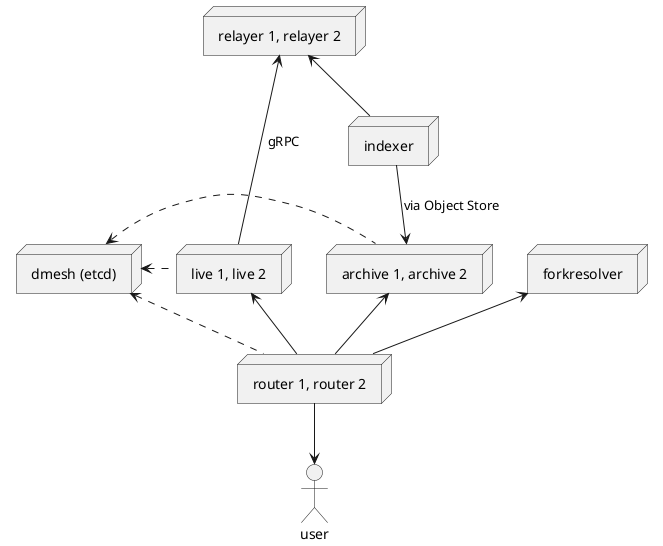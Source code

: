 @startuml

node "relayer 1, relayer 2" as relayers
node "router 1, router 2" as routers
node "archive 1, archive 2" as archives
node "live 1, live 2" as lives

node indexer
node forkresolver
node "dmesh (etcd)" as dmesh

indexer --> archives : via Object Store

dmesh <. archives
dmesh <. lives
dmesh <. routers

forkresolver <-- routers
archives <-- routers
lives <-- routers

relayers <-- indexer
relayers <-- lives   : gRPC


actor user

routers --> user

@enduml
